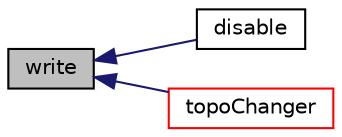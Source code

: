 digraph "write"
{
  bgcolor="transparent";
  edge [fontname="Helvetica",fontsize="10",labelfontname="Helvetica",labelfontsize="10"];
  node [fontname="Helvetica",fontsize="10",shape=record];
  rankdir="LR";
  Node1 [label="write",height=0.2,width=0.4,color="black", fillcolor="grey75", style="filled", fontcolor="black"];
  Node1 -> Node2 [dir="back",color="midnightblue",fontsize="10",style="solid",fontname="Helvetica"];
  Node2 [label="disable",height=0.2,width=0.4,color="black",URL="$a01959.html#aa8dcc04d4ddc889259bddac9630fe23f",tooltip="Activate mesh modifier. "];
  Node1 -> Node3 [dir="back",color="midnightblue",fontsize="10",style="solid",fontname="Helvetica"];
  Node3 [label="topoChanger",height=0.2,width=0.4,color="red",URL="$a01959.html#a6b027dcf176e6ae6f2cfa5954b02825b",tooltip="Return reference to morph engine. "];
}
